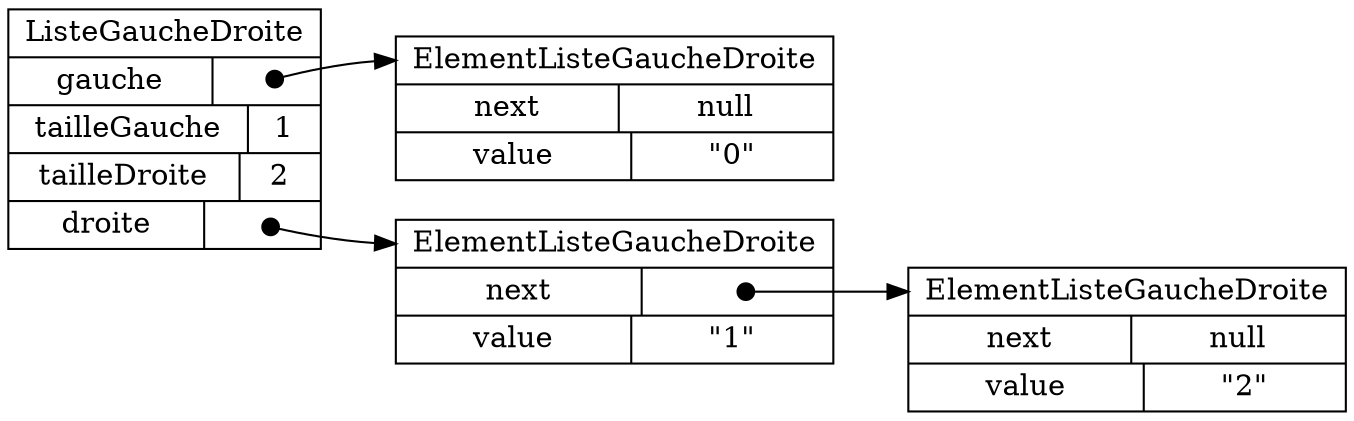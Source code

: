 digraph "leftRightList03" {
graph ["rankdir"="LR","compound"="true"]
"" ["shape"="record","label"="<_C>ListeGaucheDroite|{gauche|<gauche_gauche>}|{tailleGauche|1}|{tailleDroite|2}|{droite|<droite_droite>}","style"="filled","fillcolor"="white"]
"gauche" ["shape"="record","label"="<_C>ElementListeGaucheDroite|{next|null}|{value|\"0\"}","style"="filled","fillcolor"="white"]
"droite" ["shape"="record","label"="<_C>ElementListeGaucheDroite|{next|<next_next>}|{value|\"1\"}","style"="filled","fillcolor"="white"]
"droite¤next" ["shape"="record","label"="<_C>ElementListeGaucheDroite|{next|null}|{value|\"2\"}","style"="filled","fillcolor"="white"]
"":"droite_droite":c -> "droite":"_C" ["tailclip"="false","arrowtail"="dot","dir"="both","label"=""]
"":"gauche_gauche":c -> "gauche":"_C" ["tailclip"="false","arrowtail"="dot","dir"="both","label"=""]
"droite":"next_next":c -> "droite¤next":"_C" ["tailclip"="false","arrowtail"="dot","dir"="both","label"=""]
}